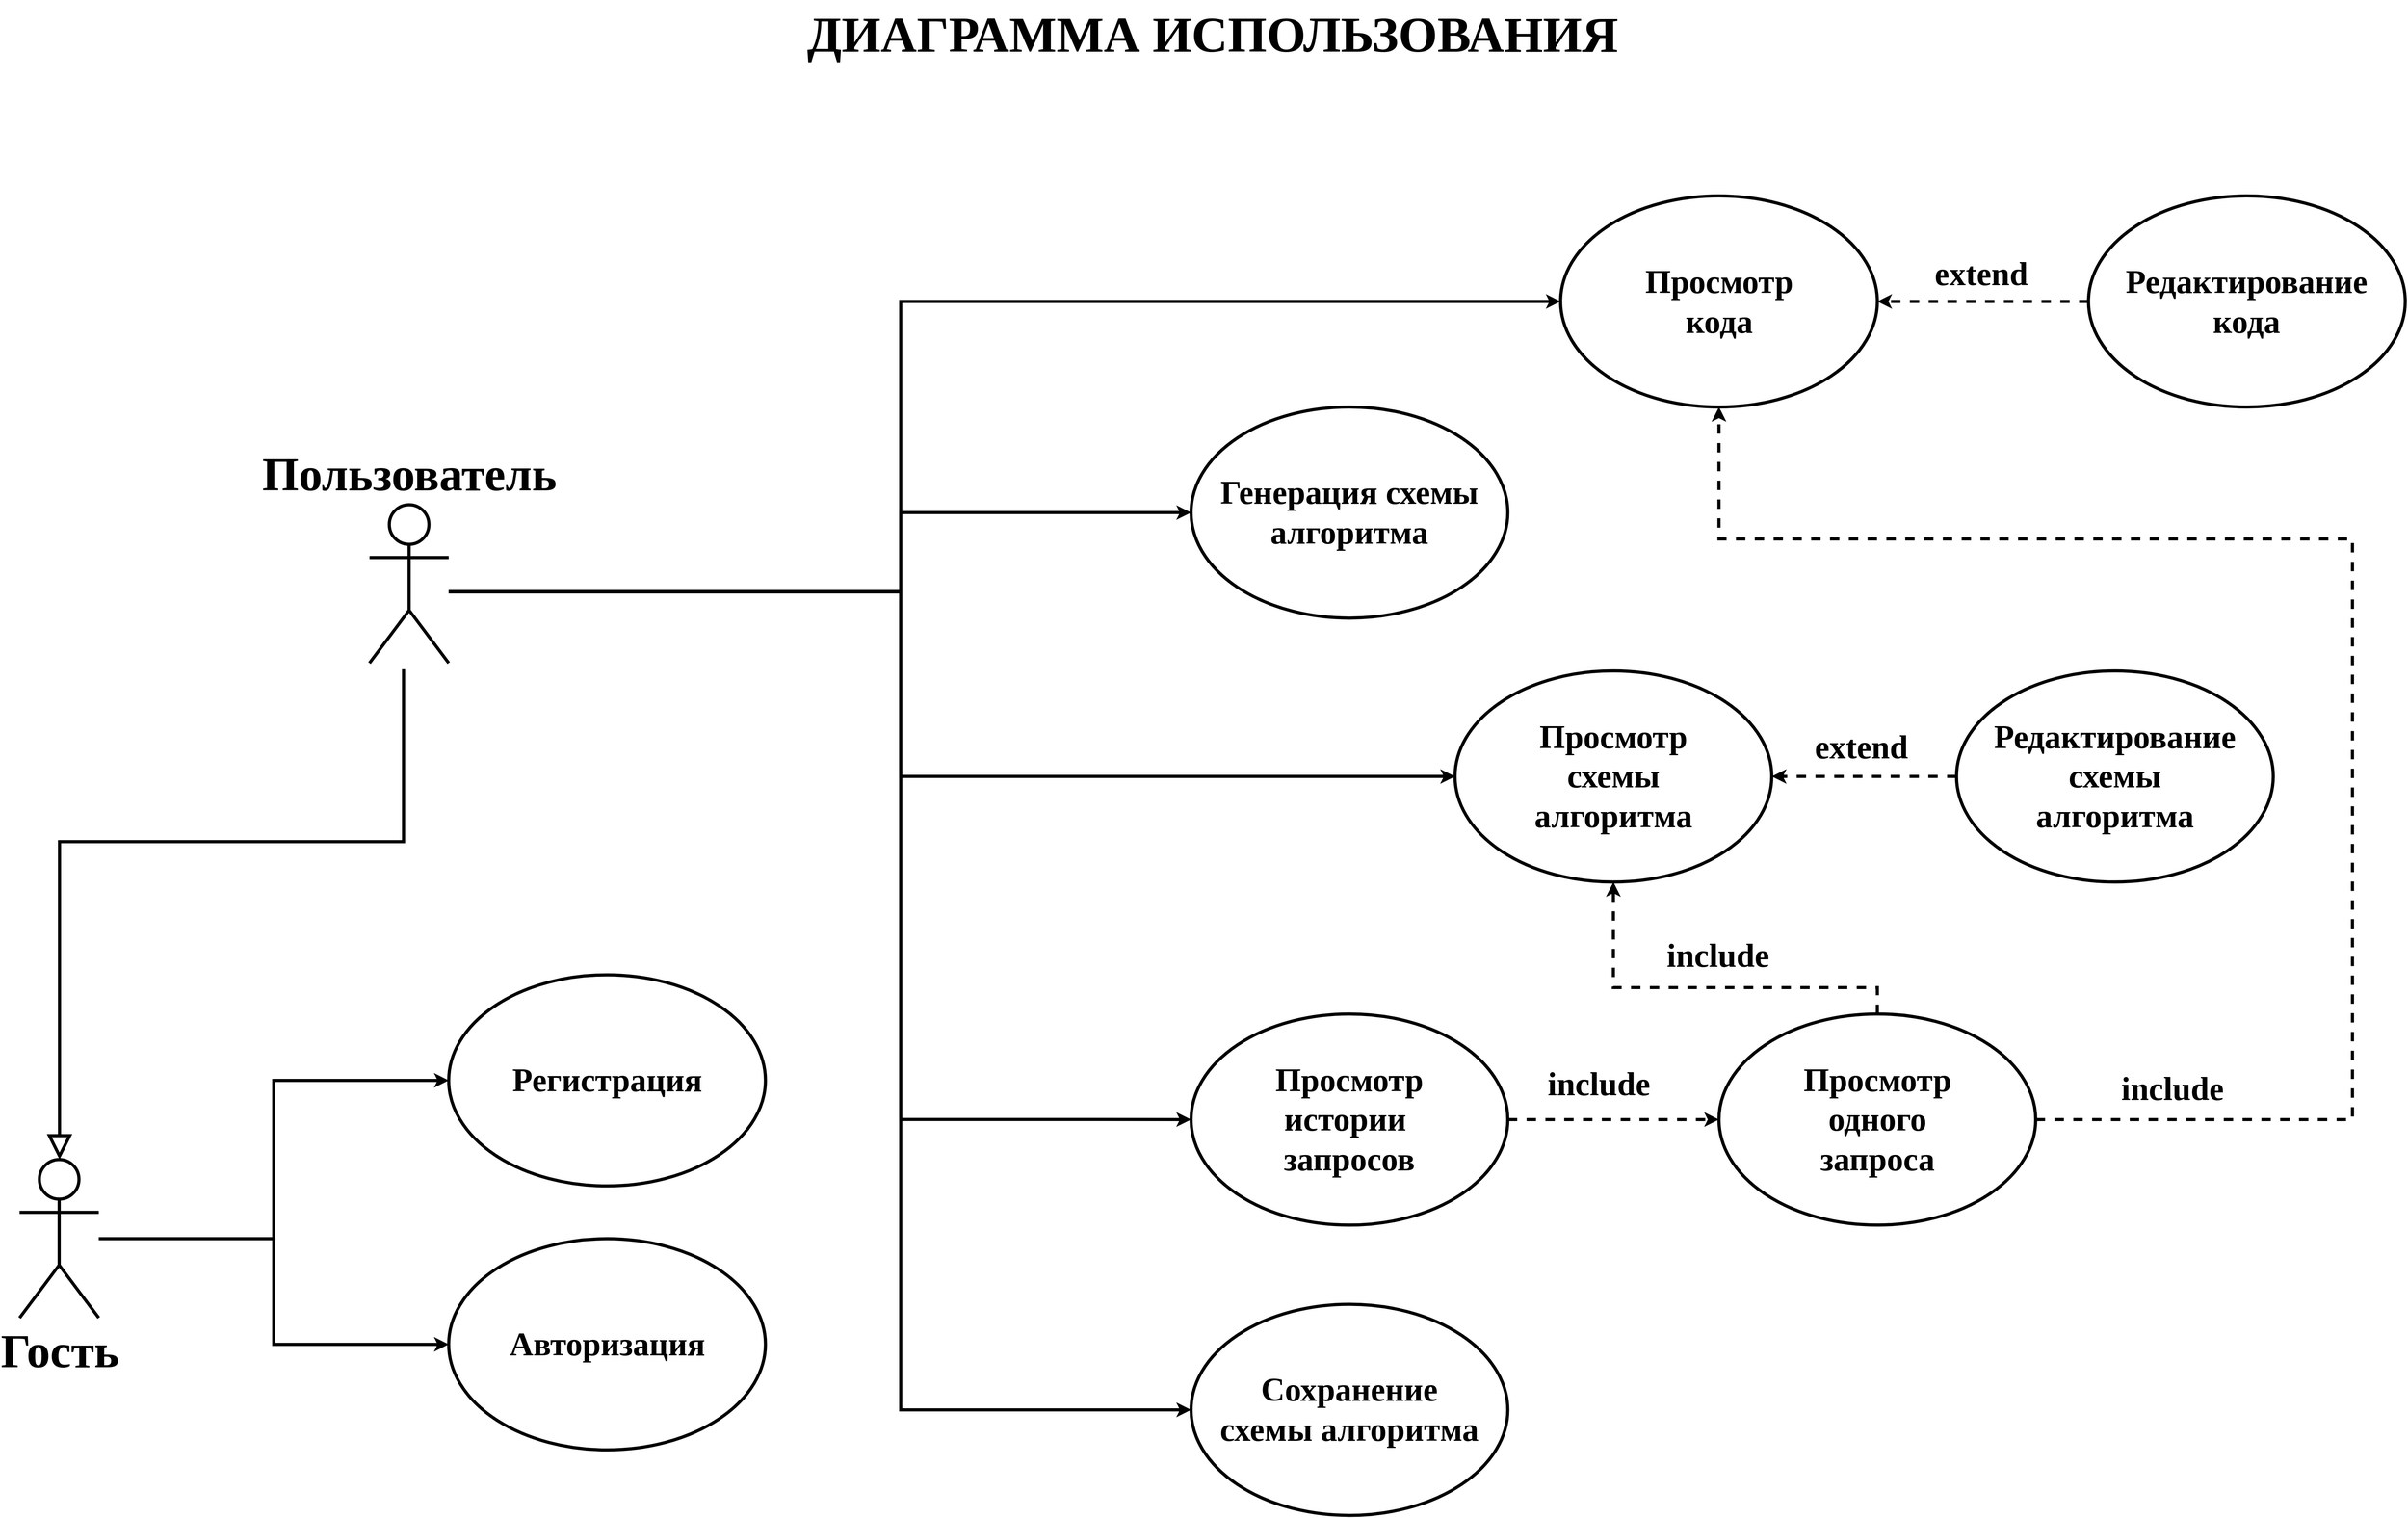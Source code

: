 <mxfile version="21.1.2" type="device">
  <diagram name="Page-1" id="DXjRYRPQSQG1_2DYjN1M">
    <mxGraphModel dx="4727" dy="2733" grid="1" gridSize="10" guides="1" tooltips="1" connect="1" arrows="1" fold="1" page="1" pageScale="1" pageWidth="3300" pageHeight="2339" math="0" shadow="0">
      <root>
        <mxCell id="0" />
        <mxCell id="1" parent="0" />
        <mxCell id="NAu119daPePe2BMLrjtU-4" value="ДИАГРАММА ИСПОЛЬЗОВАНИЯ" style="text;html=1;align=center;verticalAlign=middle;resizable=0;points=[];autosize=1;strokeColor=none;fillColor=none;fontFamily=Times New Roman;fontStyle=1;fontSize=64;" vertex="1" parent="1">
          <mxGeometry x="1120" y="100" width="1060" height="90" as="geometry" />
        </mxCell>
        <mxCell id="KSQjck4VXTtEsWQFUxek-6" value="Пользователь" style="shape=umlActor;verticalLabelPosition=top;verticalAlign=bottom;html=1;outlineConnect=0;fontFamily=Times New Roman;fontSize=60;container=0;fontStyle=1;labelPosition=center;align=center;strokeWidth=4;" parent="1" vertex="1">
          <mxGeometry x="574.58" y="744.21" width="101.052" height="202.105" as="geometry" />
        </mxCell>
        <mxCell id="KSQjck4VXTtEsWQFUxek-7" style="edgeStyle=orthogonalEdgeStyle;rounded=0;orthogonalLoop=1;jettySize=auto;html=1;endArrow=block;endFill=0;endSize=22;fontFamily=Times New Roman;fontSize=42;fontStyle=1;strokeWidth=4;" parent="1" target="KSQjck4VXTtEsWQFUxek-10" edge="1">
          <mxGeometry relative="1" as="geometry">
            <mxPoint x="618" y="954.21" as="sourcePoint" />
            <Array as="points">
              <mxPoint x="618" y="1174.21" />
              <mxPoint x="179" y="1174.21" />
            </Array>
          </mxGeometry>
        </mxCell>
        <mxCell id="KSQjck4VXTtEsWQFUxek-10" value="Гость" style="shape=umlActor;verticalLabelPosition=bottom;verticalAlign=top;html=1;outlineConnect=0;fontFamily=Times New Roman;fontSize=60;labelPosition=center;align=center;container=0;fontStyle=1;strokeWidth=4;" parent="1" vertex="1">
          <mxGeometry x="128" y="1579.999" width="101.052" height="202.105" as="geometry" />
        </mxCell>
        <mxCell id="KSQjck4VXTtEsWQFUxek-11" value="Регистрация" style="ellipse;whiteSpace=wrap;html=1;fontFamily=Times New Roman;fontSize=42;container=0;fontStyle=1;strokeWidth=4;" parent="1" vertex="1">
          <mxGeometry x="675.631" y="1344.21" width="404.21" height="269.474" as="geometry" />
        </mxCell>
        <mxCell id="KSQjck4VXTtEsWQFUxek-8" style="edgeStyle=orthogonalEdgeStyle;rounded=0;orthogonalLoop=1;jettySize=auto;html=1;fontFamily=Times New Roman;fontSize=42;fontStyle=1;strokeWidth=4;" parent="1" source="KSQjck4VXTtEsWQFUxek-10" target="KSQjck4VXTtEsWQFUxek-11" edge="1">
          <mxGeometry relative="1" as="geometry" />
        </mxCell>
        <mxCell id="KSQjck4VXTtEsWQFUxek-12" value="Авторизация" style="ellipse;whiteSpace=wrap;html=1;fontFamily=Times New Roman;fontSize=42;container=0;fontStyle=1;strokeWidth=4;" parent="1" vertex="1">
          <mxGeometry x="675.631" y="1681.052" width="404.21" height="269.474" as="geometry" />
        </mxCell>
        <mxCell id="KSQjck4VXTtEsWQFUxek-9" style="edgeStyle=orthogonalEdgeStyle;rounded=0;orthogonalLoop=1;jettySize=auto;html=1;fontFamily=Times New Roman;fontSize=42;fontStyle=1;strokeWidth=4;" parent="1" source="KSQjck4VXTtEsWQFUxek-10" target="KSQjck4VXTtEsWQFUxek-12" edge="1">
          <mxGeometry relative="1" as="geometry" />
        </mxCell>
        <mxCell id="KSQjck4VXTtEsWQFUxek-13" value="Просмотр&lt;br style=&quot;font-size: 42px;&quot;&gt;кода" style="ellipse;whiteSpace=wrap;html=1;fontFamily=Times New Roman;fontSize=42;container=0;fontStyle=1;strokeWidth=4;" parent="1" vertex="1">
          <mxGeometry x="2094.577" y="349.999" width="404.21" height="269.474" as="geometry" />
        </mxCell>
        <mxCell id="KSQjck4VXTtEsWQFUxek-1" style="edgeStyle=orthogonalEdgeStyle;rounded=0;orthogonalLoop=1;jettySize=auto;html=1;entryX=0;entryY=0.5;entryDx=0;entryDy=0;fontFamily=Times New Roman;fontSize=42;fontStyle=1;strokeWidth=4;" parent="1" source="KSQjck4VXTtEsWQFUxek-6" target="KSQjck4VXTtEsWQFUxek-13" edge="1">
          <mxGeometry relative="1" as="geometry">
            <Array as="points">
              <mxPoint x="1252.473" y="855.263" />
              <mxPoint x="1252.473" y="484.736" />
            </Array>
          </mxGeometry>
        </mxCell>
        <mxCell id="KSQjck4VXTtEsWQFUxek-14" value="Генерация схемы&lt;br style=&quot;font-size: 42px;&quot;&gt;алгоритма" style="ellipse;whiteSpace=wrap;html=1;fontFamily=Times New Roman;fontSize=42;container=0;fontStyle=1;strokeWidth=4;" parent="1" vertex="1">
          <mxGeometry x="1622.999" y="619.473" width="404.21" height="269.474" as="geometry" />
        </mxCell>
        <mxCell id="KSQjck4VXTtEsWQFUxek-3" style="edgeStyle=orthogonalEdgeStyle;rounded=0;orthogonalLoop=1;jettySize=auto;html=1;entryX=0;entryY=0.5;entryDx=0;entryDy=0;fontFamily=Times New Roman;fontSize=42;fontStyle=1;strokeWidth=4;" parent="1" source="KSQjck4VXTtEsWQFUxek-6" target="KSQjck4VXTtEsWQFUxek-14" edge="1">
          <mxGeometry relative="1" as="geometry">
            <Array as="points">
              <mxPoint x="1252.473" y="855.263" />
              <mxPoint x="1252.473" y="754.21" />
            </Array>
          </mxGeometry>
        </mxCell>
        <mxCell id="KSQjck4VXTtEsWQFUxek-16" value="Просмотр&lt;br style=&quot;font-size: 42px;&quot;&gt;истории&amp;nbsp;&lt;br style=&quot;font-size: 42px;&quot;&gt;запросов" style="ellipse;whiteSpace=wrap;html=1;fontFamily=Times New Roman;fontSize=42;container=0;fontStyle=1;strokeWidth=4;" parent="1" vertex="1">
          <mxGeometry x="1622.999" y="1394.21" width="404.21" height="269.474" as="geometry" />
        </mxCell>
        <mxCell id="KSQjck4VXTtEsWQFUxek-4" style="edgeStyle=orthogonalEdgeStyle;rounded=0;orthogonalLoop=1;jettySize=auto;html=1;entryX=0;entryY=0.5;entryDx=0;entryDy=0;fontFamily=Times New Roman;fontSize=42;fontStyle=1;strokeWidth=4;" parent="1" source="KSQjck4VXTtEsWQFUxek-6" target="KSQjck4VXTtEsWQFUxek-16" edge="1">
          <mxGeometry relative="1" as="geometry">
            <Array as="points">
              <mxPoint x="1252.473" y="855.263" />
              <mxPoint x="1252.473" y="1528.947" />
            </Array>
          </mxGeometry>
        </mxCell>
        <mxCell id="KSQjck4VXTtEsWQFUxek-18" style="edgeStyle=orthogonalEdgeStyle;rounded=0;orthogonalLoop=1;jettySize=auto;html=1;dashed=1;fontFamily=Times New Roman;fontSize=42;fontStyle=1;strokeWidth=4;" parent="1" source="KSQjck4VXTtEsWQFUxek-19" target="KSQjck4VXTtEsWQFUxek-13" edge="1">
          <mxGeometry relative="1" as="geometry">
            <Array as="points">
              <mxPoint x="3105.102" y="1528.947" />
              <mxPoint x="3105.102" y="787.894" />
              <mxPoint x="2296.682" y="787.894" />
            </Array>
          </mxGeometry>
        </mxCell>
        <mxCell id="KSQjck4VXTtEsWQFUxek-19" value="Просмотр&lt;br style=&quot;font-size: 42px;&quot;&gt;одного&lt;br style=&quot;font-size: 42px;&quot;&gt;запроса" style="ellipse;whiteSpace=wrap;html=1;fontFamily=Times New Roman;fontSize=42;container=0;fontStyle=1;strokeWidth=4;" parent="1" vertex="1">
          <mxGeometry x="2296.682" y="1394.21" width="404.21" height="269.474" as="geometry" />
        </mxCell>
        <mxCell id="KSQjck4VXTtEsWQFUxek-15" style="edgeStyle=orthogonalEdgeStyle;rounded=0;orthogonalLoop=1;jettySize=auto;html=1;dashed=1;fontFamily=Times New Roman;fontSize=42;fontStyle=1;strokeWidth=4;" parent="1" source="KSQjck4VXTtEsWQFUxek-16" target="KSQjck4VXTtEsWQFUxek-19" edge="1">
          <mxGeometry relative="1" as="geometry" />
        </mxCell>
        <mxCell id="KSQjck4VXTtEsWQFUxek-20" value="Просмотр&lt;br style=&quot;font-size: 42px;&quot;&gt;схемы&lt;br style=&quot;font-size: 42px;&quot;&gt;алгоритма" style="ellipse;whiteSpace=wrap;html=1;fontFamily=Times New Roman;fontSize=42;container=0;fontStyle=1;strokeWidth=4;" parent="1" vertex="1">
          <mxGeometry x="1959.84" y="956.315" width="404.21" height="269.474" as="geometry" />
        </mxCell>
        <mxCell id="KSQjck4VXTtEsWQFUxek-2" style="edgeStyle=orthogonalEdgeStyle;rounded=0;orthogonalLoop=1;jettySize=auto;html=1;fontFamily=Times New Roman;fontSize=42;fontStyle=1;strokeWidth=4;" parent="1" source="KSQjck4VXTtEsWQFUxek-6" target="KSQjck4VXTtEsWQFUxek-20" edge="1">
          <mxGeometry relative="1" as="geometry">
            <Array as="points">
              <mxPoint x="1252.473" y="855.263" />
              <mxPoint x="1252.473" y="1091.052" />
            </Array>
          </mxGeometry>
        </mxCell>
        <mxCell id="KSQjck4VXTtEsWQFUxek-17" style="edgeStyle=orthogonalEdgeStyle;rounded=0;orthogonalLoop=1;jettySize=auto;html=1;dashed=1;fontFamily=Times New Roman;fontSize=42;entryX=0.5;entryY=1;entryDx=0;entryDy=0;exitX=0.5;exitY=0;exitDx=0;exitDy=0;fontStyle=1;strokeWidth=4;" parent="1" source="KSQjck4VXTtEsWQFUxek-19" target="KSQjck4VXTtEsWQFUxek-20" edge="1">
          <mxGeometry relative="1" as="geometry">
            <Array as="points">
              <mxPoint x="2296.682" y="1360.526" />
              <mxPoint x="1926.156" y="1360.526" />
            </Array>
          </mxGeometry>
        </mxCell>
        <mxCell id="KSQjck4VXTtEsWQFUxek-21" style="edgeStyle=orthogonalEdgeStyle;rounded=0;orthogonalLoop=1;jettySize=auto;html=1;fontFamily=Times New Roman;fontSize=42;dashed=1;fontStyle=1;strokeWidth=4;" parent="1" source="KSQjck4VXTtEsWQFUxek-22" target="KSQjck4VXTtEsWQFUxek-13" edge="1">
          <mxGeometry relative="1" as="geometry" />
        </mxCell>
        <mxCell id="KSQjck4VXTtEsWQFUxek-22" value="Редактирование&lt;br style=&quot;font-size: 42px;&quot;&gt;кода" style="ellipse;whiteSpace=wrap;html=1;fontFamily=Times New Roman;fontSize=42;container=0;fontStyle=1;strokeWidth=4;" parent="1" vertex="1">
          <mxGeometry x="2768.26" y="349.999" width="404.21" height="269.474" as="geometry" />
        </mxCell>
        <mxCell id="KSQjck4VXTtEsWQFUxek-23" style="edgeStyle=orthogonalEdgeStyle;rounded=0;orthogonalLoop=1;jettySize=auto;html=1;fontFamily=Times New Roman;fontSize=42;dashed=1;fontStyle=1;strokeWidth=4;" parent="1" source="KSQjck4VXTtEsWQFUxek-24" target="KSQjck4VXTtEsWQFUxek-20" edge="1">
          <mxGeometry relative="1" as="geometry" />
        </mxCell>
        <mxCell id="KSQjck4VXTtEsWQFUxek-24" value="Редактирование&lt;br style=&quot;font-size: 42px;&quot;&gt;схемы&lt;br style=&quot;font-size: 42px;&quot;&gt;алгоритма" style="ellipse;whiteSpace=wrap;html=1;fontFamily=Times New Roman;fontSize=42;container=0;fontStyle=1;strokeWidth=4;" parent="1" vertex="1">
          <mxGeometry x="2599.839" y="956.315" width="404.21" height="269.474" as="geometry" />
        </mxCell>
        <mxCell id="KSQjck4VXTtEsWQFUxek-25" value="include" style="text;html=1;align=center;verticalAlign=middle;resizable=0;points=[];autosize=1;strokeColor=none;fillColor=none;fontFamily=Times New Roman;fontSize=42;container=0;fontStyle=1" parent="1" vertex="1">
          <mxGeometry x="2220.004" y="1290.004" width="150" height="60" as="geometry" />
        </mxCell>
        <mxCell id="KSQjck4VXTtEsWQFUxek-26" value="include" style="text;html=1;align=center;verticalAlign=middle;resizable=0;points=[];autosize=1;strokeColor=none;fillColor=none;fontFamily=Times New Roman;fontSize=42;container=0;fontStyle=1" parent="1" vertex="1">
          <mxGeometry x="2067.999" y="1454.213" width="150" height="60" as="geometry" />
        </mxCell>
        <mxCell id="KSQjck4VXTtEsWQFUxek-27" value="include" style="text;html=1;align=center;verticalAlign=middle;resizable=0;points=[];autosize=1;strokeColor=none;fillColor=none;fontFamily=Times New Roman;fontSize=42;container=0;fontStyle=1" parent="1" vertex="1">
          <mxGeometry x="2799.996" y="1460" width="150" height="60" as="geometry" />
        </mxCell>
        <mxCell id="KSQjck4VXTtEsWQFUxek-28" value="extend" style="text;html=1;align=center;verticalAlign=middle;resizable=0;points=[];autosize=1;strokeColor=none;fillColor=none;fontFamily=Times New Roman;fontSize=42;container=0;fontStyle=1" parent="1" vertex="1">
          <mxGeometry x="2408.004" y="1024.205" width="140" height="60" as="geometry" />
        </mxCell>
        <mxCell id="KSQjck4VXTtEsWQFUxek-29" value="extend" style="text;html=1;align=center;verticalAlign=middle;resizable=0;points=[];autosize=1;strokeColor=none;fillColor=none;fontFamily=Times New Roman;fontSize=42;container=0;fontStyle=1" parent="1" vertex="1">
          <mxGeometry x="2560.893" y="419.998" width="140" height="60" as="geometry" />
        </mxCell>
        <mxCell id="KSQjck4VXTtEsWQFUxek-30" value="Сохранение&lt;br style=&quot;font-size: 42px;&quot;&gt;схемы алгоритма" style="ellipse;whiteSpace=wrap;html=1;fontFamily=Times New Roman;fontSize=42;container=0;fontStyle=1;strokeWidth=4;" parent="1" vertex="1">
          <mxGeometry x="1622.999" y="1764.736" width="404.21" height="269.474" as="geometry" />
        </mxCell>
        <mxCell id="KSQjck4VXTtEsWQFUxek-5" style="edgeStyle=orthogonalEdgeStyle;rounded=0;orthogonalLoop=1;jettySize=auto;html=1;entryX=0;entryY=0.5;entryDx=0;entryDy=0;fontFamily=Times New Roman;fontSize=42;fontStyle=1;strokeWidth=4;" parent="1" source="KSQjck4VXTtEsWQFUxek-6" target="KSQjck4VXTtEsWQFUxek-30" edge="1">
          <mxGeometry relative="1" as="geometry">
            <Array as="points">
              <mxPoint x="1252.473" y="855.263" />
              <mxPoint x="1252.473" y="1899.473" />
            </Array>
          </mxGeometry>
        </mxCell>
      </root>
    </mxGraphModel>
  </diagram>
</mxfile>
